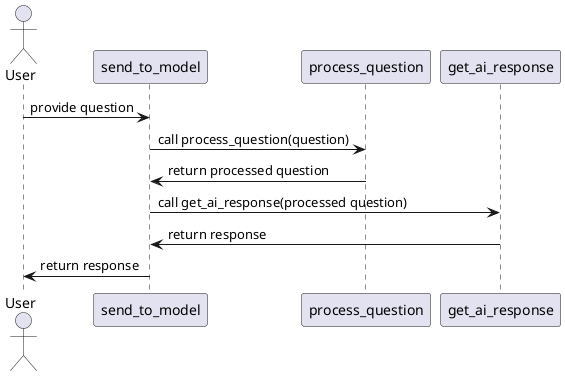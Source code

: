 @startuml
actor User
participant send_to_model
participant process_question
participant get_ai_response

User -> send_to_model: provide question
send_to_model -> process_question: call process_question(question)
process_question -> send_to_model: return processed question
send_to_model -> get_ai_response: call get_ai_response(processed question)
get_ai_response -> send_to_model: return response
send_to_model -> User: return response
@enduml
